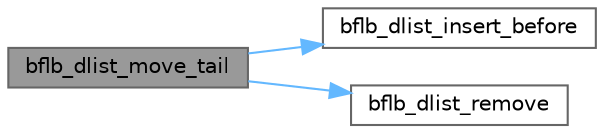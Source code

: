 digraph "bflb_dlist_move_tail"
{
 // LATEX_PDF_SIZE
  bgcolor="transparent";
  edge [fontname=Helvetica,fontsize=10,labelfontname=Helvetica,labelfontsize=10];
  node [fontname=Helvetica,fontsize=10,shape=box,height=0.2,width=0.4];
  rankdir="LR";
  Node1 [label="bflb_dlist_move_tail",height=0.2,width=0.4,color="gray40", fillcolor="grey60", style="filled", fontcolor="black",tooltip="move node from list."];
  Node1 -> Node2 [color="steelblue1",style="solid"];
  Node2 [label="bflb_dlist_insert_before",height=0.2,width=0.4,color="grey40", fillcolor="white", style="filled",URL="$bflb__list_8h.html#ac543ec0f965ef8f6671326791ab16c4b",tooltip="insert a node before a list"];
  Node1 -> Node3 [color="steelblue1",style="solid"];
  Node3 [label="bflb_dlist_remove",height=0.2,width=0.4,color="grey40", fillcolor="white", style="filled",URL="$bflb__list_8h.html#aeae07f15659b7cae8de68059d4e51728",tooltip="remove node from list."];
}
